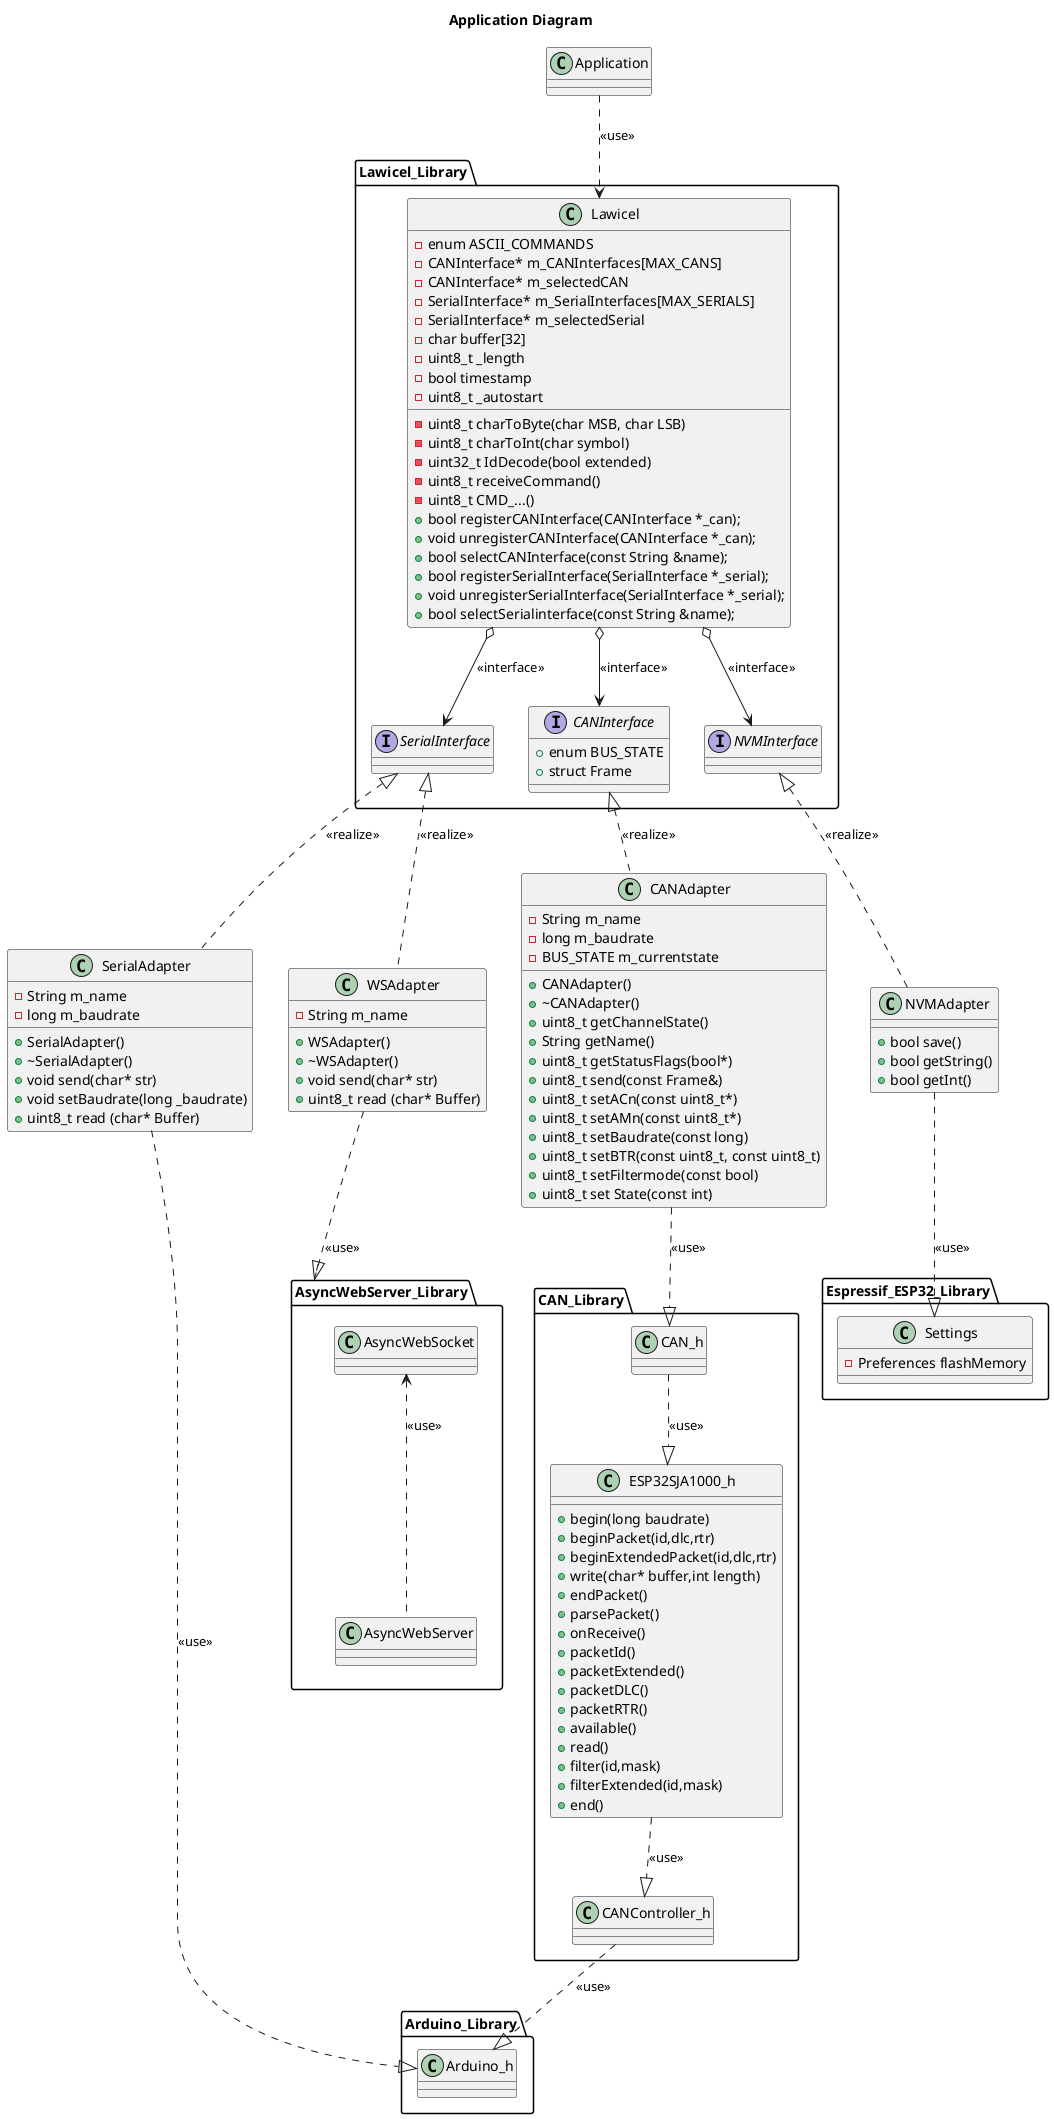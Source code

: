 @startuml

Title Application Diagram

Class Application

package Lawicel_Library <<Folder>>{
    Class Lawicel{
        -enum ASCII_COMMANDS
        -uint8_t charToByte(char MSB, char LSB)
        -uint8_t charToInt(char symbol)
        -uint32_t IdDecode(bool extended)
        -uint8_t receiveCommand()
        -uint8_t CMD_...()
        -CANInterface* m_CANInterfaces[MAX_CANS]
        -CANInterface* m_selectedCAN
        -SerialInterface* m_SerialInterfaces[MAX_SERIALS]
        -SerialInterface* m_selectedSerial
        -char buffer[32]
        -uint8_t _length
        -bool timestamp
        -uint8_t _autostart
        +bool registerCANInterface(CANInterface *_can);
        +void unregisterCANInterface(CANInterface *_can);
        +bool selectCANInterface(const String &name);
        +bool registerSerialInterface(SerialInterface *_serial);
        +void unregisterSerialInterface(SerialInterface *_serial);
        +bool selectSerialinterface(const String &name);


    }
    Application ..> Lawicel : <<use>>

    Interface SerialInterface
    Interface CANInterface {
        +enum BUS_STATE
        +struct Frame
    }
    Interface NVMInterface

    Lawicel o--> SerialInterface : <<interface>>
    Lawicel o--> CANInterface : <<interface>>
    Lawicel o--> NVMInterface : <<interface>>
}

Class SerialAdapter{
    -String m_name
    -long m_baudrate
    +SerialAdapter()
    +~SerialAdapter()
    +void send(char* str)
    +void setBaudrate(long _baudrate)
    +uint8_t read (char* Buffer)
}

Class CANAdapter{
    -String m_name
    -long m_baudrate
    -BUS_STATE m_currentstate
    +CANAdapter()
    +~CANAdapter()
    +uint8_t getChannelState()
    +String getName()
    +uint8_t getStatusFlags(bool*)
    +uint8_t send(const Frame&)
    +uint8_t setACn(const uint8_t*)
    +uint8_t setAMn(const uint8_t*)
    +uint8_t setBaudrate(const long)
    +uint8_t setBTR(const uint8_t, const uint8_t)
    +uint8_t setFiltermode(const bool)
    +uint8_t set State(const int)
}

Class NVMAdapter{
    +bool save()
    +bool getString()
    +bool getInt()
}

Class WSAdapter{
    -String m_name
    +WSAdapter()
    +~WSAdapter()
    +void send(char* str)
    +uint8_t read (char* Buffer)
}

NVMInterface <|.down. NVMAdapter : <<realize>>
SerialInterface <|.down. SerialAdapter : <<realize>>
CANInterface <|.down. CANAdapter : <<realize>>
SerialInterface <|.down. WSAdapter : <<realize>>

package Espressif_ESP32_Library{
    Class Settings{

        -Preferences flashMemory
    }
}

NVMAdapter ..|> Settings : <<use>>

package Arduino_Library{
    Class Arduino_h
    Arduino_h  <|.up. SerialAdapter : <<use>>
}

package CAN_Library <<Folder>>{
    Class CAN_h
    Class ESP32SJA1000_h{
        +begin(long baudrate)
        +beginPacket(id,dlc,rtr)
        +beginExtendedPacket(id,dlc,rtr)
        +write(char* buffer,int length)
        +endPacket()
        +parsePacket()
        +onReceive()
        +packetId()
        +packetExtended()
        +packetDLC()
        +packetRTR()
        +available()
        +read()
        +filter(id,mask)
        +filterExtended(id,mask)
        +end()
    }
    Class CANController_h
    CAN_h  <|.up. CANAdapter: <<use>>
    ESP32SJA1000_h  <|.up. CAN_h: <<use>>
    CANController_h  <|.up. ESP32SJA1000_h: <<use>>
    Arduino_h  <|.up. CANController_h: <<use>>
}

package AsyncWebServer_Library <<Folder>>{
    class AsyncWebServer
    class AsyncWebSocket

    AsyncWebSocket <.. AsyncWebServer : <<use>>
}

WSAdapter ..|> AsyncWebServer_Library : <<use>>


@enduml
